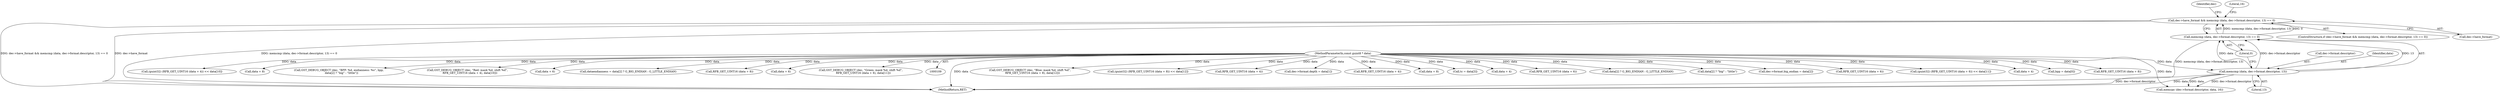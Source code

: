 digraph "0_gstreamer_4cb1bcf1422bbcd79c0f683edb7ee85e3f7a31fe_0@API" {
"1000136" [label="(Call,dec->have_format && memcmp (data, dec->format.descriptor, 13) == 0)"];
"1000140" [label="(Call,memcmp (data, dec->format.descriptor, 13) == 0)"];
"1000141" [label="(Call,memcmp (data, dec->format.descriptor, 13))"];
"1000112" [label="(MethodParameterIn,const guint8 * data)"];
"1000326" [label="(Call,GST_DEBUG_OBJECT (dec, \"Blue: mask %d, shift %d\",\n      RFB_GET_UINT16 (data + 8), data[12]))"];
"1000296" [label="(Call,(guint32) (RFB_GET_UINT16 (data + 8)) << data[12])"];
"1000143" [label="(Call,dec->format.descriptor)"];
"1000141" [label="(Call,memcmp (data, dec->format.descriptor, 13))"];
"1000142" [label="(Identifier,data)"];
"1000275" [label="(Call,RFB_GET_UINT16 (data + 4))"];
"1000184" [label="(Call,dec->format.depth = data[1])"];
"1000309" [label="(Call,RFB_GET_UINT16 (data + 4))"];
"1000300" [label="(Call,data + 8)"];
"1000136" [label="(Call,dec->have_format && memcmp (data, dec->format.descriptor, 13) == 0)"];
"1000210" [label="(Call,tc = data[3])"];
"1000140" [label="(Call,memcmp (data, dec->format.descriptor, 13) == 0)"];
"1000153" [label="(Call,memcpy (dec->format.descriptor, data, 16))"];
"1000276" [label="(Call,data + 4)"];
"1000319" [label="(Call,RFB_GET_UINT16 (data + 6))"];
"1000135" [label="(ControlStructure,if (dec->have_format && memcmp (data, dec->format.descriptor, 13) == 0))"];
"1000204" [label="(Call,data[2] ? G_BIG_ENDIAN : G_LITTLE_ENDIAN)"];
"1000112" [label="(MethodParameterIn,const guint8 * data)"];
"1000340" [label="(Call,data[2] ? \"big\" : \"little\")"];
"1000137" [label="(Call,dec->have_format)"];
"1000519" [label="(MethodReturn,RET)"];
"1000193" [label="(Call,dec->format.big_endian = data[2])"];
"1000287" [label="(Call,RFB_GET_UINT16 (data + 6))"];
"1000284" [label="(Call,(guint32) (RFB_GET_UINT16 (data + 6)) << data[11])"];
"1000156" [label="(Identifier,dec)"];
"1000310" [label="(Call,data + 4)"];
"1000179" [label="(Call,bpp = data[0])"];
"1000299" [label="(Call,RFB_GET_UINT16 (data + 8))"];
"1000152" [label="(Literal,16)"];
"1000272" [label="(Call,(guint32) (RFB_GET_UINT16 (data + 4)) << data[10])"];
"1000149" [label="(Literal,0)"];
"1000330" [label="(Call,data + 8)"];
"1000336" [label="(Call,GST_DEBUG_OBJECT (dec, \"BPP: %d. endianness: %s\", bpp,\n      data[2] ? \"big\" : \"little\"))"];
"1000306" [label="(Call,GST_DEBUG_OBJECT (dec, \"Red: mask %d, shift %d\",\n      RFB_GET_UINT16 (data + 4), data[10]))"];
"1000288" [label="(Call,data + 6)"];
"1000202" [label="(Call,dataendianness = data[2] ? G_BIG_ENDIAN : G_LITTLE_ENDIAN)"];
"1000329" [label="(Call,RFB_GET_UINT16 (data + 8))"];
"1000320" [label="(Call,data + 6)"];
"1000148" [label="(Literal,13)"];
"1000316" [label="(Call,GST_DEBUG_OBJECT (dec, \"Green: mask %d, shift %d\",\n      RFB_GET_UINT16 (data + 6), data[11]))"];
"1000136" -> "1000135"  [label="AST: "];
"1000136" -> "1000137"  [label="CFG: "];
"1000136" -> "1000140"  [label="CFG: "];
"1000137" -> "1000136"  [label="AST: "];
"1000140" -> "1000136"  [label="AST: "];
"1000152" -> "1000136"  [label="CFG: "];
"1000156" -> "1000136"  [label="CFG: "];
"1000136" -> "1000519"  [label="DDG: memcmp (data, dec->format.descriptor, 13) == 0"];
"1000136" -> "1000519"  [label="DDG: dec->have_format && memcmp (data, dec->format.descriptor, 13) == 0"];
"1000136" -> "1000519"  [label="DDG: dec->have_format"];
"1000140" -> "1000136"  [label="DDG: memcmp (data, dec->format.descriptor, 13)"];
"1000140" -> "1000136"  [label="DDG: 0"];
"1000140" -> "1000149"  [label="CFG: "];
"1000141" -> "1000140"  [label="AST: "];
"1000149" -> "1000140"  [label="AST: "];
"1000140" -> "1000519"  [label="DDG: memcmp (data, dec->format.descriptor, 13)"];
"1000141" -> "1000140"  [label="DDG: data"];
"1000141" -> "1000140"  [label="DDG: dec->format.descriptor"];
"1000141" -> "1000140"  [label="DDG: 13"];
"1000141" -> "1000148"  [label="CFG: "];
"1000142" -> "1000141"  [label="AST: "];
"1000143" -> "1000141"  [label="AST: "];
"1000148" -> "1000141"  [label="AST: "];
"1000149" -> "1000141"  [label="CFG: "];
"1000141" -> "1000519"  [label="DDG: data"];
"1000141" -> "1000519"  [label="DDG: dec->format.descriptor"];
"1000112" -> "1000141"  [label="DDG: data"];
"1000141" -> "1000153"  [label="DDG: dec->format.descriptor"];
"1000141" -> "1000153"  [label="DDG: data"];
"1000112" -> "1000109"  [label="AST: "];
"1000112" -> "1000519"  [label="DDG: data"];
"1000112" -> "1000153"  [label="DDG: data"];
"1000112" -> "1000179"  [label="DDG: data"];
"1000112" -> "1000184"  [label="DDG: data"];
"1000112" -> "1000193"  [label="DDG: data"];
"1000112" -> "1000202"  [label="DDG: data"];
"1000112" -> "1000204"  [label="DDG: data"];
"1000112" -> "1000210"  [label="DDG: data"];
"1000112" -> "1000275"  [label="DDG: data"];
"1000112" -> "1000276"  [label="DDG: data"];
"1000112" -> "1000272"  [label="DDG: data"];
"1000112" -> "1000287"  [label="DDG: data"];
"1000112" -> "1000288"  [label="DDG: data"];
"1000112" -> "1000284"  [label="DDG: data"];
"1000112" -> "1000299"  [label="DDG: data"];
"1000112" -> "1000300"  [label="DDG: data"];
"1000112" -> "1000296"  [label="DDG: data"];
"1000112" -> "1000309"  [label="DDG: data"];
"1000112" -> "1000310"  [label="DDG: data"];
"1000112" -> "1000306"  [label="DDG: data"];
"1000112" -> "1000319"  [label="DDG: data"];
"1000112" -> "1000320"  [label="DDG: data"];
"1000112" -> "1000316"  [label="DDG: data"];
"1000112" -> "1000329"  [label="DDG: data"];
"1000112" -> "1000330"  [label="DDG: data"];
"1000112" -> "1000326"  [label="DDG: data"];
"1000112" -> "1000336"  [label="DDG: data"];
"1000112" -> "1000340"  [label="DDG: data"];
}
